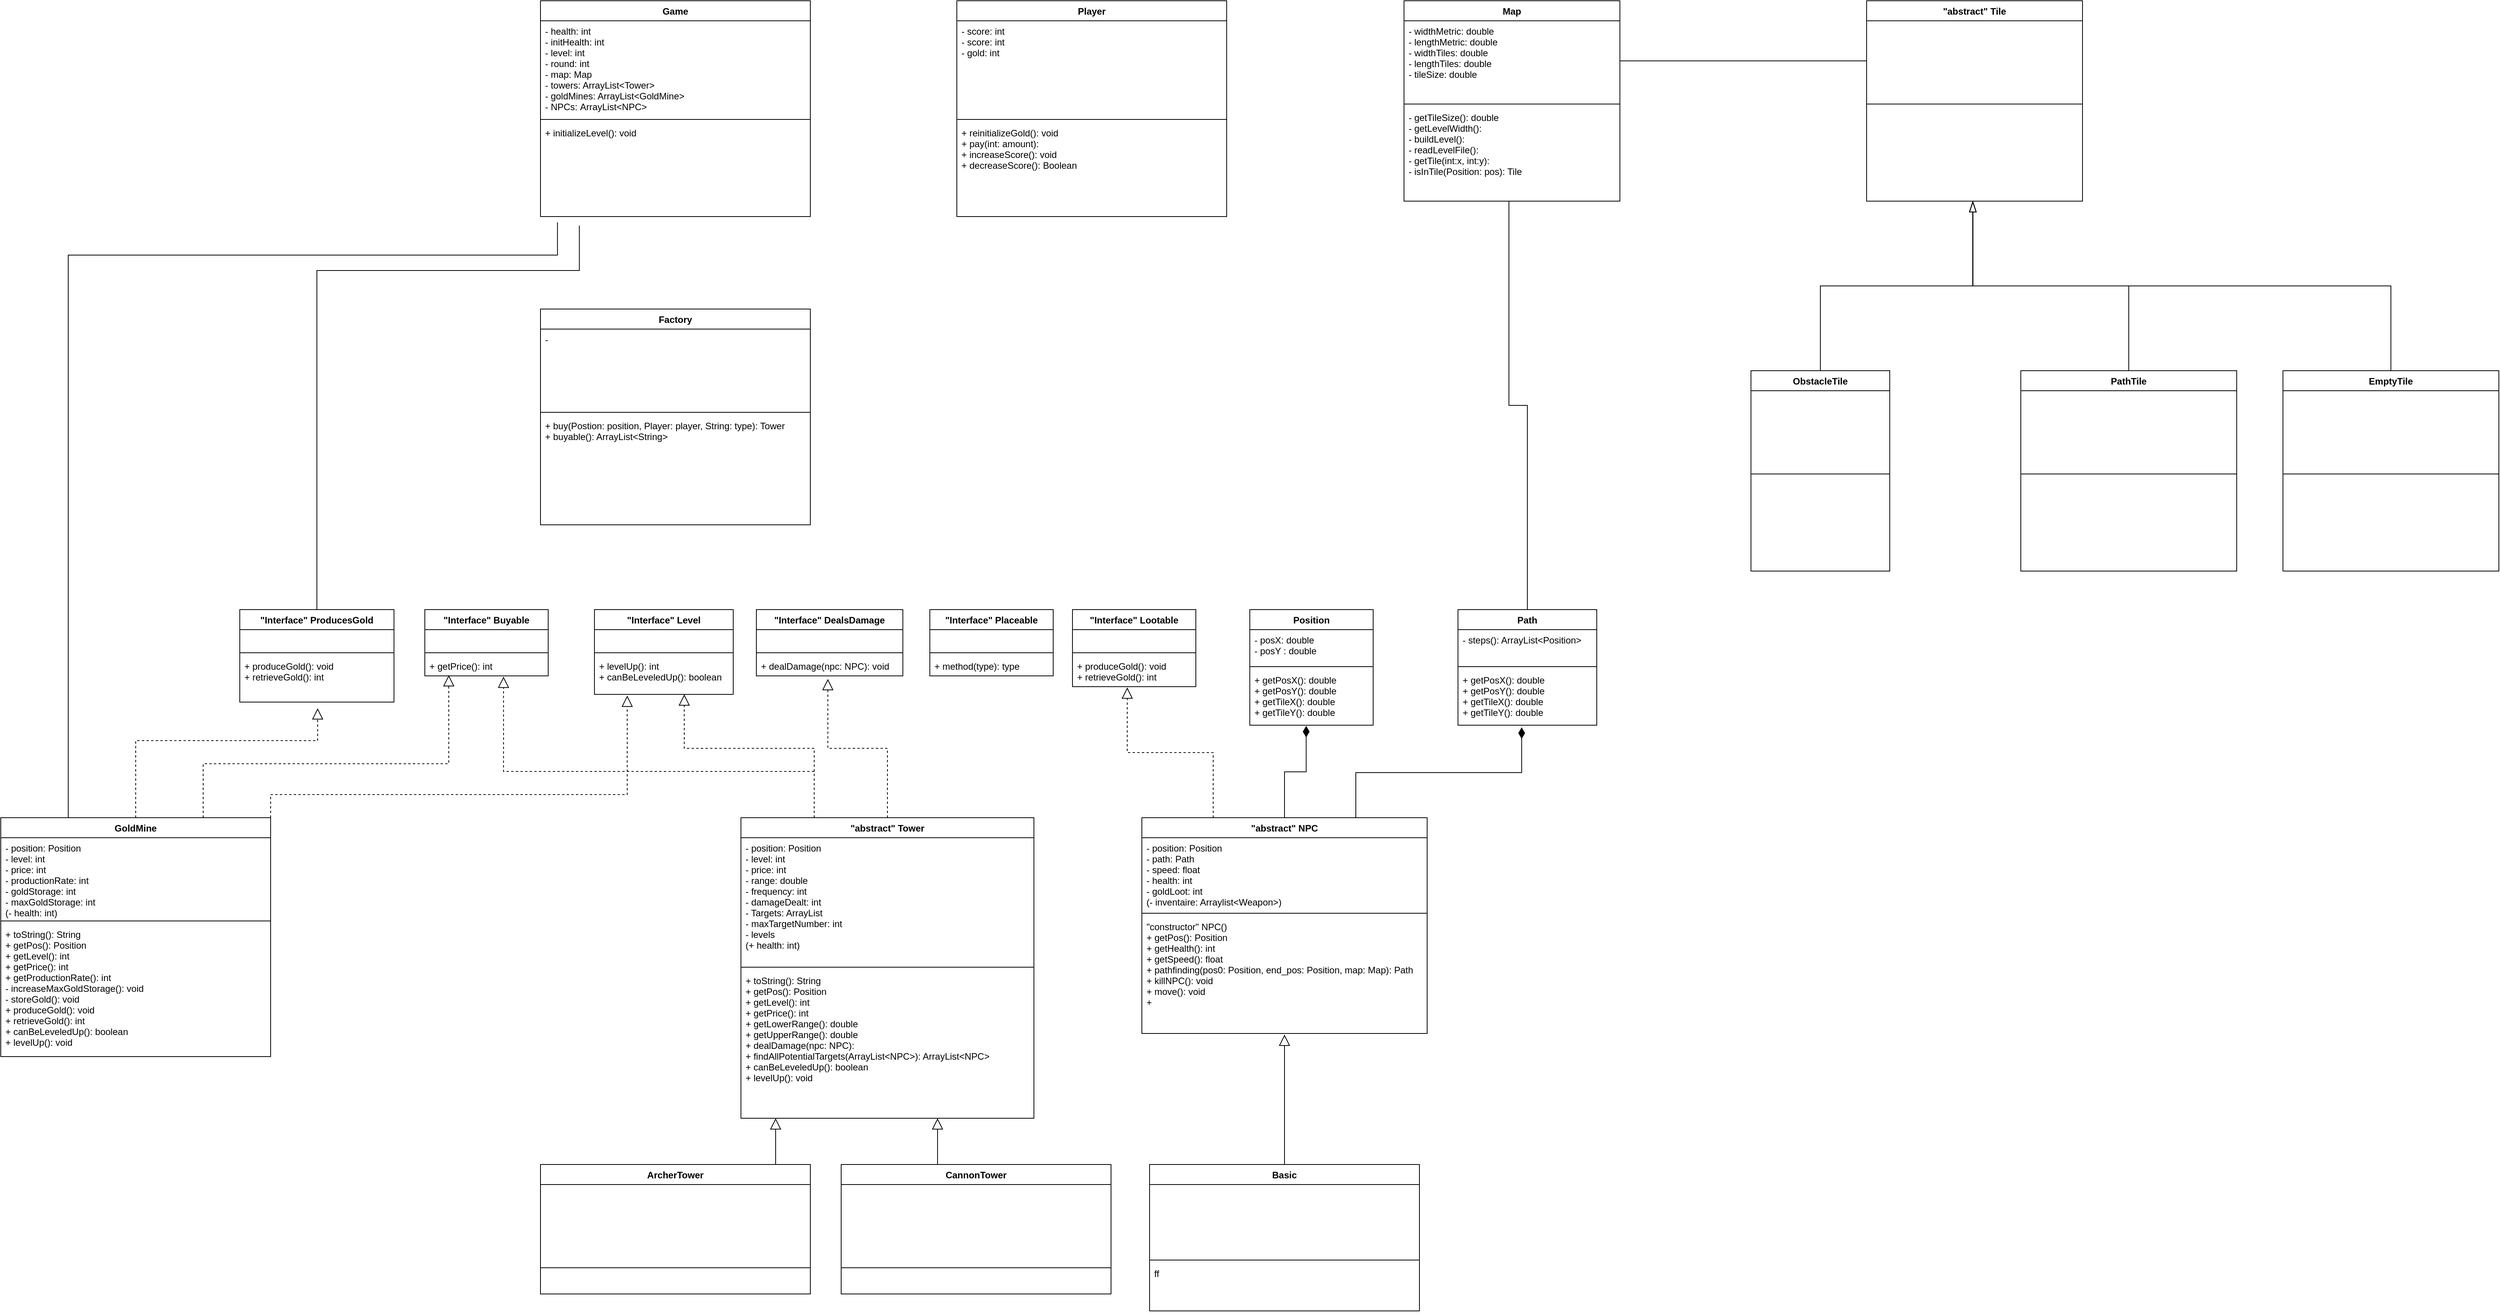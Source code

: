 <mxfile version="12.9.6" type="github">
  <diagram id="NNECZiqNOSkTc29g-7aL" name="Page-1">
    <mxGraphModel dx="2617" dy="2123" grid="1" gridSize="10" guides="1" tooltips="1" connect="1" arrows="1" fold="1" page="0" pageScale="1" pageWidth="827" pageHeight="1169" math="0" shadow="0">
      <root>
        <mxCell id="0" />
        <mxCell id="1" parent="0" />
        <mxCell id="-blke6RGVs8M9DFogeQN-33" style="edgeStyle=elbowEdgeStyle;rounded=0;orthogonalLoop=1;jettySize=auto;html=1;exitX=0.75;exitY=0;exitDx=0;exitDy=0;entryX=0.459;entryY=1.038;entryDx=0;entryDy=0;endArrow=diamondThin;endFill=1;endSize=12;startSize=12;elbow=vertical;entryPerimeter=0;" parent="1" source="-blke6RGVs8M9DFogeQN-1" target="-blke6RGVs8M9DFogeQN-32" edge="1">
          <mxGeometry relative="1" as="geometry" />
        </mxCell>
        <mxCell id="-blke6RGVs8M9DFogeQN-45" value="" style="endArrow=block;html=1;exitX=0.5;exitY=0;exitDx=0;exitDy=0;entryX=0.5;entryY=1.01;entryDx=0;entryDy=0;entryPerimeter=0;endFill=0;edgeStyle=elbowEdgeStyle;elbow=vertical;endSize=12;" parent="1" source="-blke6RGVs8M9DFogeQN-35" target="-blke6RGVs8M9DFogeQN-4" edge="1">
          <mxGeometry width="50" height="50" relative="1" as="geometry">
            <mxPoint x="400" y="320" as="sourcePoint" />
            <mxPoint x="450" y="270" as="targetPoint" />
          </mxGeometry>
        </mxCell>
        <mxCell id="4bugIhrhgZ2t9Fx5-nUz-19" value="" style="endArrow=diamondThin;html=1;entryX=0.457;entryY=1.012;entryDx=0;entryDy=0;endFill=1;entryPerimeter=0;exitX=0.5;exitY=0;exitDx=0;exitDy=0;endSize=12;edgeStyle=elbowEdgeStyle;elbow=vertical;startSize=12;rounded=0;" edge="1" parent="1" source="-blke6RGVs8M9DFogeQN-1" target="-blke6RGVs8M9DFogeQN-28">
          <mxGeometry width="50" height="50" relative="1" as="geometry">
            <mxPoint x="490" y="60" as="sourcePoint" />
            <mxPoint x="800" y="84" as="targetPoint" />
          </mxGeometry>
        </mxCell>
        <mxCell id="4bugIhrhgZ2t9Fx5-nUz-33" value="" style="edgeStyle=elbowEdgeStyle;rounded=0;orthogonalLoop=1;jettySize=auto;html=1;endArrow=none;endFill=0;startArrow=block;startFill=0;endSize=12;startSize=12;" edge="1" parent="1" source="4bugIhrhgZ2t9Fx5-nUz-23" target="4bugIhrhgZ2t9Fx5-nUz-29">
          <mxGeometry relative="1" as="geometry" />
        </mxCell>
        <mxCell id="4bugIhrhgZ2t9Fx5-nUz-38" value="" style="edgeStyle=elbowEdgeStyle;rounded=0;orthogonalLoop=1;jettySize=auto;html=1;startArrow=block;startFill=0;endArrow=none;endFill=0;endSize=12;startSize=12;" edge="1" parent="1" source="4bugIhrhgZ2t9Fx5-nUz-23" target="4bugIhrhgZ2t9Fx5-nUz-34">
          <mxGeometry relative="1" as="geometry" />
        </mxCell>
        <mxCell id="4bugIhrhgZ2t9Fx5-nUz-40" style="edgeStyle=elbowEdgeStyle;rounded=0;orthogonalLoop=1;jettySize=auto;html=1;entryX=0.5;entryY=0;entryDx=0;entryDy=0;startArrow=none;startFill=0;endArrow=none;endFill=0;elbow=vertical;endSize=12;startSize=12;exitX=0.486;exitY=1.002;exitDx=0;exitDy=0;exitPerimeter=0;" edge="1" parent="1" source="4bugIhrhgZ2t9Fx5-nUz-74" target="-blke6RGVs8M9DFogeQN-29">
          <mxGeometry relative="1" as="geometry">
            <mxPoint x="730" y="-106" as="sourcePoint" />
          </mxGeometry>
        </mxCell>
        <mxCell id="4bugIhrhgZ2t9Fx5-nUz-43" style="edgeStyle=elbowEdgeStyle;rounded=0;orthogonalLoop=1;jettySize=auto;html=1;exitX=0.5;exitY=0;exitDx=0;exitDy=0;entryX=0.488;entryY=1.154;entryDx=0;entryDy=0;startArrow=none;startFill=0;endArrow=block;endFill=0;dashed=1;entryPerimeter=0;elbow=vertical;endSize=12;startSize=12;" edge="1" parent="1" source="4bugIhrhgZ2t9Fx5-nUz-23" target="-blke6RGVs8M9DFogeQN-59">
          <mxGeometry relative="1" as="geometry" />
        </mxCell>
        <mxCell id="4bugIhrhgZ2t9Fx5-nUz-50" style="edgeStyle=elbowEdgeStyle;rounded=0;orthogonalLoop=1;jettySize=auto;elbow=vertical;html=1;exitX=0.5;exitY=0;exitDx=0;exitDy=0;entryX=0.505;entryY=1.133;entryDx=0;entryDy=0;entryPerimeter=0;dashed=1;startArrow=none;startFill=0;endArrow=block;endFill=0;endSize=12;" edge="1" parent="1" source="-blke6RGVs8M9DFogeQN-73" target="-blke6RGVs8M9DFogeQN-80">
          <mxGeometry relative="1" as="geometry">
            <Array as="points">
              <mxPoint x="-970" y="-40" />
            </Array>
          </mxGeometry>
        </mxCell>
        <mxCell id="4bugIhrhgZ2t9Fx5-nUz-51" style="edgeStyle=elbowEdgeStyle;rounded=0;orthogonalLoop=1;jettySize=auto;elbow=vertical;html=1;exitX=0.75;exitY=0;exitDx=0;exitDy=0;dashed=1;startArrow=none;startFill=0;endArrow=block;endFill=0;endSize=12;entryX=0.194;entryY=0.962;entryDx=0;entryDy=0;entryPerimeter=0;" edge="1" parent="1" source="-blke6RGVs8M9DFogeQN-73" target="-blke6RGVs8M9DFogeQN-63">
          <mxGeometry relative="1" as="geometry">
            <mxPoint x="-200" y="-25" as="targetPoint" />
            <Array as="points">
              <mxPoint x="-560" y="-10" />
              <mxPoint x="-410" y="-40" />
              <mxPoint x="-200" y="-26" />
            </Array>
          </mxGeometry>
        </mxCell>
        <mxCell id="4bugIhrhgZ2t9Fx5-nUz-52" style="edgeStyle=elbowEdgeStyle;rounded=0;orthogonalLoop=1;jettySize=auto;elbow=vertical;html=1;exitX=0.25;exitY=0;exitDx=0;exitDy=0;entryX=0.444;entryY=1.025;entryDx=0;entryDy=0;entryPerimeter=0;dashed=1;startArrow=none;startFill=0;startSize=12;endArrow=block;endFill=0;endSize=12;strokeWidth=1;" edge="1" parent="1" source="-blke6RGVs8M9DFogeQN-1" target="4bugIhrhgZ2t9Fx5-nUz-4">
          <mxGeometry relative="1" as="geometry" />
        </mxCell>
        <mxCell id="4bugIhrhgZ2t9Fx5-nUz-48" value="" style="endArrow=block;endFill=0;endSize=12;html=1;exitX=0.25;exitY=0;exitDx=0;exitDy=0;entryX=0.638;entryY=1.038;entryDx=0;entryDy=0;entryPerimeter=0;edgeStyle=elbowEdgeStyle;elbow=vertical;rounded=0;dashed=1;strokeWidth=1;" edge="1" parent="1" source="4bugIhrhgZ2t9Fx5-nUz-23" target="-blke6RGVs8M9DFogeQN-63">
          <mxGeometry width="160" relative="1" as="geometry">
            <mxPoint x="-100" y="10" as="sourcePoint" />
            <mxPoint x="3" y="-90" as="targetPoint" />
            <Array as="points">
              <mxPoint x="-240" />
            </Array>
          </mxGeometry>
        </mxCell>
        <mxCell id="-blke6RGVs8M9DFogeQN-25" value="Position" style="swimlane;fontStyle=1;align=center;verticalAlign=top;childLayout=stackLayout;horizontal=1;startSize=26;horizontalStack=0;resizeParent=1;resizeParentMax=0;resizeLast=0;collapsible=1;marginBottom=0;" parent="1" vertex="1">
          <mxGeometry x="440" y="-210" width="160" height="150" as="geometry" />
        </mxCell>
        <mxCell id="-blke6RGVs8M9DFogeQN-26" value="- posX: double&#xa;- posY : double" style="text;strokeColor=none;fillColor=none;align=left;verticalAlign=top;spacingLeft=4;spacingRight=4;overflow=hidden;rotatable=0;points=[[0,0.5],[1,0.5]];portConstraint=eastwest;" parent="-blke6RGVs8M9DFogeQN-25" vertex="1">
          <mxGeometry y="26" width="160" height="44" as="geometry" />
        </mxCell>
        <mxCell id="-blke6RGVs8M9DFogeQN-27" value="" style="line;strokeWidth=1;fillColor=none;align=left;verticalAlign=middle;spacingTop=-1;spacingLeft=3;spacingRight=3;rotatable=0;labelPosition=right;points=[];portConstraint=eastwest;" parent="-blke6RGVs8M9DFogeQN-25" vertex="1">
          <mxGeometry y="70" width="160" height="8" as="geometry" />
        </mxCell>
        <mxCell id="-blke6RGVs8M9DFogeQN-28" value="+ getPosX(): double&#xa;+ getPosY(): double&#xa;+ getTileX(): double&#xa;+ getTileY(): double" style="text;strokeColor=none;fillColor=none;align=left;verticalAlign=top;spacingLeft=4;spacingRight=4;overflow=hidden;rotatable=0;points=[[0,0.5],[1,0.5]];portConstraint=eastwest;" parent="-blke6RGVs8M9DFogeQN-25" vertex="1">
          <mxGeometry y="78" width="160" height="72" as="geometry" />
        </mxCell>
        <mxCell id="4bugIhrhgZ2t9Fx5-nUz-57" style="edgeStyle=elbowEdgeStyle;rounded=0;orthogonalLoop=1;jettySize=auto;elbow=vertical;html=1;exitX=0.25;exitY=0;exitDx=0;exitDy=0;entryX=0.647;entryY=1;entryDx=0;entryDy=0;entryPerimeter=0;dashed=1;startArrow=none;startFill=0;startSize=12;endArrow=block;endFill=0;endSize=12;strokeWidth=1;" edge="1" parent="1" source="4bugIhrhgZ2t9Fx5-nUz-23" target="4bugIhrhgZ2t9Fx5-nUz-56">
          <mxGeometry relative="1" as="geometry">
            <Array as="points">
              <mxPoint x="-250" y="-30" />
              <mxPoint x="-230" y="-50" />
            </Array>
          </mxGeometry>
        </mxCell>
        <mxCell id="4bugIhrhgZ2t9Fx5-nUz-23" value="&quot;abstract&quot; Tower" style="swimlane;fontStyle=1;align=center;verticalAlign=top;childLayout=stackLayout;horizontal=1;startSize=26;horizontalStack=0;resizeParent=1;resizeParentMax=0;resizeLast=0;collapsible=1;marginBottom=0;" vertex="1" parent="1">
          <mxGeometry x="-220" y="60" width="380" height="390" as="geometry" />
        </mxCell>
        <mxCell id="4bugIhrhgZ2t9Fx5-nUz-24" value="- position: Position&#xa;- level: int&#xa;- price: int&#xa;- range: double&#xa;- frequency: int&#xa;- damageDealt: int&#xa;- Targets: ArrayList&#xa;- maxTargetNumber: int&#xa;- levels&#xa;(+ health: int)" style="text;strokeColor=none;fillColor=none;align=left;verticalAlign=top;spacingLeft=4;spacingRight=4;overflow=hidden;rotatable=0;points=[[0,0.5],[1,0.5]];portConstraint=eastwest;" vertex="1" parent="4bugIhrhgZ2t9Fx5-nUz-23">
          <mxGeometry y="26" width="380" height="164" as="geometry" />
        </mxCell>
        <mxCell id="4bugIhrhgZ2t9Fx5-nUz-25" value="" style="line;strokeWidth=1;fillColor=none;align=left;verticalAlign=middle;spacingTop=-1;spacingLeft=3;spacingRight=3;rotatable=0;labelPosition=right;points=[];portConstraint=eastwest;" vertex="1" parent="4bugIhrhgZ2t9Fx5-nUz-23">
          <mxGeometry y="190" width="380" height="8" as="geometry" />
        </mxCell>
        <mxCell id="4bugIhrhgZ2t9Fx5-nUz-26" value="+ toString(): String&#xa;+ getPos(): Position&#xa;+ getLevel(): int&#xa;+ getPrice(): int&#xa;+ getLowerRange(): double&#xa;+ getUpperRange(): double&#xa;+ dealDamage(npc: NPC): &#xa;+ findAllPotentialTargets(ArrayList&lt;NPC&gt;): ArrayList&lt;NPC&gt;&#xa;+ canBeLeveledUp(): boolean&#xa;+ levelUp(): void" style="text;strokeColor=none;fillColor=none;align=left;verticalAlign=top;spacingLeft=4;spacingRight=4;overflow=hidden;rotatable=0;points=[[0,0.5],[1,0.5]];portConstraint=eastwest;" vertex="1" parent="4bugIhrhgZ2t9Fx5-nUz-23">
          <mxGeometry y="198" width="380" height="192" as="geometry" />
        </mxCell>
        <mxCell id="4bugIhrhgZ2t9Fx5-nUz-1" value="&quot;Interface&quot; Lootable" style="swimlane;fontStyle=1;align=center;verticalAlign=top;childLayout=stackLayout;horizontal=1;startSize=26;horizontalStack=0;resizeParent=1;resizeParentMax=0;resizeLast=0;collapsible=1;marginBottom=0;" vertex="1" parent="1">
          <mxGeometry x="210" y="-210" width="160" height="100" as="geometry" />
        </mxCell>
        <mxCell id="4bugIhrhgZ2t9Fx5-nUz-2" value=" " style="text;strokeColor=none;fillColor=none;align=left;verticalAlign=top;spacingLeft=4;spacingRight=4;overflow=hidden;rotatable=0;points=[[0,0.5],[1,0.5]];portConstraint=eastwest;" vertex="1" parent="4bugIhrhgZ2t9Fx5-nUz-1">
          <mxGeometry y="26" width="160" height="26" as="geometry" />
        </mxCell>
        <mxCell id="4bugIhrhgZ2t9Fx5-nUz-3" value="" style="line;strokeWidth=1;fillColor=none;align=left;verticalAlign=middle;spacingTop=-1;spacingLeft=3;spacingRight=3;rotatable=0;labelPosition=right;points=[];portConstraint=eastwest;" vertex="1" parent="4bugIhrhgZ2t9Fx5-nUz-1">
          <mxGeometry y="52" width="160" height="8" as="geometry" />
        </mxCell>
        <mxCell id="4bugIhrhgZ2t9Fx5-nUz-4" value="+ produceGold(): void&#xa;+ retrieveGold(): int" style="text;strokeColor=none;fillColor=none;align=left;verticalAlign=top;spacingLeft=4;spacingRight=4;overflow=hidden;rotatable=0;points=[[0,0.5],[1,0.5]];portConstraint=eastwest;" vertex="1" parent="4bugIhrhgZ2t9Fx5-nUz-1">
          <mxGeometry y="60" width="160" height="40" as="geometry" />
        </mxCell>
        <mxCell id="-blke6RGVs8M9DFogeQN-52" value="&quot;Interface&quot; Placeable" style="swimlane;fontStyle=1;align=center;verticalAlign=top;childLayout=stackLayout;horizontal=1;startSize=26;horizontalStack=0;resizeParent=1;resizeParentMax=0;resizeLast=0;collapsible=1;marginBottom=0;" parent="1" vertex="1">
          <mxGeometry x="25" y="-210" width="160" height="86" as="geometry" />
        </mxCell>
        <mxCell id="-blke6RGVs8M9DFogeQN-53" value=" " style="text;strokeColor=none;fillColor=none;align=left;verticalAlign=top;spacingLeft=4;spacingRight=4;overflow=hidden;rotatable=0;points=[[0,0.5],[1,0.5]];portConstraint=eastwest;" parent="-blke6RGVs8M9DFogeQN-52" vertex="1">
          <mxGeometry y="26" width="160" height="26" as="geometry" />
        </mxCell>
        <mxCell id="-blke6RGVs8M9DFogeQN-54" value="" style="line;strokeWidth=1;fillColor=none;align=left;verticalAlign=middle;spacingTop=-1;spacingLeft=3;spacingRight=3;rotatable=0;labelPosition=right;points=[];portConstraint=eastwest;" parent="-blke6RGVs8M9DFogeQN-52" vertex="1">
          <mxGeometry y="52" width="160" height="8" as="geometry" />
        </mxCell>
        <mxCell id="-blke6RGVs8M9DFogeQN-55" value="+ method(type): type" style="text;strokeColor=none;fillColor=none;align=left;verticalAlign=top;spacingLeft=4;spacingRight=4;overflow=hidden;rotatable=0;points=[[0,0.5],[1,0.5]];portConstraint=eastwest;" parent="-blke6RGVs8M9DFogeQN-52" vertex="1">
          <mxGeometry y="60" width="160" height="26" as="geometry" />
        </mxCell>
        <mxCell id="4bugIhrhgZ2t9Fx5-nUz-29" value="ArcherTower" style="swimlane;fontStyle=1;align=center;verticalAlign=top;childLayout=stackLayout;horizontal=1;startSize=26;horizontalStack=0;resizeParent=1;resizeParentMax=0;resizeLast=0;collapsible=1;marginBottom=0;" vertex="1" parent="1">
          <mxGeometry x="-480" y="510" width="350" height="168" as="geometry" />
        </mxCell>
        <mxCell id="4bugIhrhgZ2t9Fx5-nUz-30" value=" " style="text;strokeColor=none;fillColor=none;align=left;verticalAlign=top;spacingLeft=4;spacingRight=4;overflow=hidden;rotatable=0;points=[[0,0.5],[1,0.5]];portConstraint=eastwest;" vertex="1" parent="4bugIhrhgZ2t9Fx5-nUz-29">
          <mxGeometry y="26" width="350" height="104" as="geometry" />
        </mxCell>
        <mxCell id="4bugIhrhgZ2t9Fx5-nUz-31" value="" style="line;strokeWidth=1;fillColor=none;align=left;verticalAlign=middle;spacingTop=-1;spacingLeft=3;spacingRight=3;rotatable=0;labelPosition=right;points=[];portConstraint=eastwest;" vertex="1" parent="4bugIhrhgZ2t9Fx5-nUz-29">
          <mxGeometry y="130" width="350" height="8" as="geometry" />
        </mxCell>
        <mxCell id="4bugIhrhgZ2t9Fx5-nUz-32" value=" " style="text;strokeColor=none;fillColor=none;align=left;verticalAlign=top;spacingLeft=4;spacingRight=4;overflow=hidden;rotatable=0;points=[[0,0.5],[1,0.5]];portConstraint=eastwest;" vertex="1" parent="4bugIhrhgZ2t9Fx5-nUz-29">
          <mxGeometry y="138" width="350" height="30" as="geometry" />
        </mxCell>
        <mxCell id="4bugIhrhgZ2t9Fx5-nUz-34" value="CannonTower" style="swimlane;fontStyle=1;align=center;verticalAlign=top;childLayout=stackLayout;horizontal=1;startSize=26;horizontalStack=0;resizeParent=1;resizeParentMax=0;resizeLast=0;collapsible=1;marginBottom=0;" vertex="1" parent="1">
          <mxGeometry x="-90" y="510" width="350" height="168" as="geometry" />
        </mxCell>
        <mxCell id="4bugIhrhgZ2t9Fx5-nUz-35" value=" " style="text;strokeColor=none;fillColor=none;align=left;verticalAlign=top;spacingLeft=4;spacingRight=4;overflow=hidden;rotatable=0;points=[[0,0.5],[1,0.5]];portConstraint=eastwest;" vertex="1" parent="4bugIhrhgZ2t9Fx5-nUz-34">
          <mxGeometry y="26" width="350" height="104" as="geometry" />
        </mxCell>
        <mxCell id="4bugIhrhgZ2t9Fx5-nUz-36" value="" style="line;strokeWidth=1;fillColor=none;align=left;verticalAlign=middle;spacingTop=-1;spacingLeft=3;spacingRight=3;rotatable=0;labelPosition=right;points=[];portConstraint=eastwest;" vertex="1" parent="4bugIhrhgZ2t9Fx5-nUz-34">
          <mxGeometry y="130" width="350" height="8" as="geometry" />
        </mxCell>
        <mxCell id="4bugIhrhgZ2t9Fx5-nUz-37" value=" " style="text;strokeColor=none;fillColor=none;align=left;verticalAlign=top;spacingLeft=4;spacingRight=4;overflow=hidden;rotatable=0;points=[[0,0.5],[1,0.5]];portConstraint=eastwest;" vertex="1" parent="4bugIhrhgZ2t9Fx5-nUz-34">
          <mxGeometry y="138" width="350" height="30" as="geometry" />
        </mxCell>
        <mxCell id="4bugIhrhgZ2t9Fx5-nUz-63" style="edgeStyle=elbowEdgeStyle;rounded=0;orthogonalLoop=1;jettySize=auto;elbow=vertical;html=1;exitX=0.5;exitY=0;exitDx=0;exitDy=0;entryX=0.144;entryY=1.096;entryDx=0;entryDy=0;entryPerimeter=0;startArrow=none;startFill=0;startSize=12;endArrow=none;endFill=0;endSize=12;strokeWidth=1;" edge="1" parent="1" source="-blke6RGVs8M9DFogeQN-77" target="-blke6RGVs8M9DFogeQN-88">
          <mxGeometry relative="1" as="geometry">
            <Array as="points">
              <mxPoint x="-610" y="-650" />
              <mxPoint x="-600" y="-580" />
            </Array>
          </mxGeometry>
        </mxCell>
        <mxCell id="-blke6RGVs8M9DFogeQN-77" value="&quot;Interface&quot; ProducesGold" style="swimlane;fontStyle=1;align=center;verticalAlign=top;childLayout=stackLayout;horizontal=1;startSize=26;horizontalStack=0;resizeParent=1;resizeParentMax=0;resizeLast=0;collapsible=1;marginBottom=0;" parent="1" vertex="1">
          <mxGeometry x="-870" y="-210" width="200" height="120" as="geometry" />
        </mxCell>
        <mxCell id="-blke6RGVs8M9DFogeQN-78" value=" " style="text;strokeColor=none;fillColor=none;align=left;verticalAlign=top;spacingLeft=4;spacingRight=4;overflow=hidden;rotatable=0;points=[[0,0.5],[1,0.5]];portConstraint=eastwest;" parent="-blke6RGVs8M9DFogeQN-77" vertex="1">
          <mxGeometry y="26" width="200" height="26" as="geometry" />
        </mxCell>
        <mxCell id="-blke6RGVs8M9DFogeQN-79" value="" style="line;strokeWidth=1;fillColor=none;align=left;verticalAlign=middle;spacingTop=-1;spacingLeft=3;spacingRight=3;rotatable=0;labelPosition=right;points=[];portConstraint=eastwest;" parent="-blke6RGVs8M9DFogeQN-77" vertex="1">
          <mxGeometry y="52" width="200" height="8" as="geometry" />
        </mxCell>
        <mxCell id="-blke6RGVs8M9DFogeQN-80" value="+ produceGold(): void&#xa;+ retrieveGold(): int" style="text;strokeColor=none;fillColor=none;align=left;verticalAlign=top;spacingLeft=4;spacingRight=4;overflow=hidden;rotatable=0;points=[[0,0.5],[1,0.5]];portConstraint=eastwest;" parent="-blke6RGVs8M9DFogeQN-77" vertex="1">
          <mxGeometry y="60" width="200" height="60" as="geometry" />
        </mxCell>
        <mxCell id="-blke6RGVs8M9DFogeQN-60" value="&quot;Interface&quot; Buyable" style="swimlane;fontStyle=1;align=center;verticalAlign=top;childLayout=stackLayout;horizontal=1;startSize=26;horizontalStack=0;resizeParent=1;resizeParentMax=0;resizeLast=0;collapsible=1;marginBottom=0;" parent="1" vertex="1">
          <mxGeometry x="-630" y="-210" width="160" height="86" as="geometry" />
        </mxCell>
        <mxCell id="-blke6RGVs8M9DFogeQN-61" value=" " style="text;strokeColor=none;fillColor=none;align=left;verticalAlign=top;spacingLeft=4;spacingRight=4;overflow=hidden;rotatable=0;points=[[0,0.5],[1,0.5]];portConstraint=eastwest;" parent="-blke6RGVs8M9DFogeQN-60" vertex="1">
          <mxGeometry y="26" width="160" height="26" as="geometry" />
        </mxCell>
        <mxCell id="-blke6RGVs8M9DFogeQN-62" value="" style="line;strokeWidth=1;fillColor=none;align=left;verticalAlign=middle;spacingTop=-1;spacingLeft=3;spacingRight=3;rotatable=0;labelPosition=right;points=[];portConstraint=eastwest;" parent="-blke6RGVs8M9DFogeQN-60" vertex="1">
          <mxGeometry y="52" width="160" height="8" as="geometry" />
        </mxCell>
        <mxCell id="-blke6RGVs8M9DFogeQN-63" value="+ getPrice(): int" style="text;strokeColor=none;fillColor=none;align=left;verticalAlign=top;spacingLeft=4;spacingRight=4;overflow=hidden;rotatable=0;points=[[0,0.5],[1,0.5]];portConstraint=eastwest;" parent="-blke6RGVs8M9DFogeQN-60" vertex="1">
          <mxGeometry y="60" width="160" height="26" as="geometry" />
        </mxCell>
        <mxCell id="4bugIhrhgZ2t9Fx5-nUz-58" style="edgeStyle=elbowEdgeStyle;rounded=0;orthogonalLoop=1;jettySize=auto;elbow=vertical;html=1;exitX=1;exitY=0;exitDx=0;exitDy=0;entryX=0.236;entryY=1.032;entryDx=0;entryDy=0;entryPerimeter=0;dashed=1;startArrow=none;startFill=0;startSize=12;endArrow=block;endFill=0;endSize=12;strokeWidth=1;" edge="1" parent="1" source="-blke6RGVs8M9DFogeQN-73" target="4bugIhrhgZ2t9Fx5-nUz-56">
          <mxGeometry relative="1" as="geometry">
            <Array as="points">
              <mxPoint x="-460" y="30" />
            </Array>
          </mxGeometry>
        </mxCell>
        <mxCell id="4bugIhrhgZ2t9Fx5-nUz-64" style="edgeStyle=elbowEdgeStyle;rounded=0;orthogonalLoop=1;jettySize=auto;elbow=vertical;html=1;entryX=0.063;entryY=1.061;entryDx=0;entryDy=0;entryPerimeter=0;startArrow=none;startFill=0;startSize=12;endArrow=none;endFill=0;endSize=12;strokeWidth=1;exitX=0.25;exitY=0;exitDx=0;exitDy=0;" edge="1" parent="1" source="-blke6RGVs8M9DFogeQN-73" target="-blke6RGVs8M9DFogeQN-88">
          <mxGeometry relative="1" as="geometry">
            <mxPoint x="-1050" y="50" as="sourcePoint" />
            <Array as="points">
              <mxPoint x="-610" y="-670" />
              <mxPoint x="-610" y="-610" />
              <mxPoint x="-820" y="-380" />
              <mxPoint x="-330" y="-310" />
              <mxPoint x="-360" y="-290" />
              <mxPoint x="-650" y="-240" />
              <mxPoint x="-450" y="-270" />
            </Array>
          </mxGeometry>
        </mxCell>
        <mxCell id="4bugIhrhgZ2t9Fx5-nUz-53" value="&quot;Interface&quot; Level" style="swimlane;fontStyle=1;align=center;verticalAlign=top;childLayout=stackLayout;horizontal=1;startSize=26;horizontalStack=0;resizeParent=1;resizeParentMax=0;resizeLast=0;collapsible=1;marginBottom=0;" vertex="1" parent="1">
          <mxGeometry x="-410" y="-210" width="180" height="110" as="geometry" />
        </mxCell>
        <mxCell id="4bugIhrhgZ2t9Fx5-nUz-54" value=" " style="text;strokeColor=none;fillColor=none;align=left;verticalAlign=top;spacingLeft=4;spacingRight=4;overflow=hidden;rotatable=0;points=[[0,0.5],[1,0.5]];portConstraint=eastwest;" vertex="1" parent="4bugIhrhgZ2t9Fx5-nUz-53">
          <mxGeometry y="26" width="180" height="26" as="geometry" />
        </mxCell>
        <mxCell id="4bugIhrhgZ2t9Fx5-nUz-55" value="" style="line;strokeWidth=1;fillColor=none;align=left;verticalAlign=middle;spacingTop=-1;spacingLeft=3;spacingRight=3;rotatable=0;labelPosition=right;points=[];portConstraint=eastwest;" vertex="1" parent="4bugIhrhgZ2t9Fx5-nUz-53">
          <mxGeometry y="52" width="180" height="8" as="geometry" />
        </mxCell>
        <mxCell id="4bugIhrhgZ2t9Fx5-nUz-56" value="+ levelUp(): int&#xa;+ canBeLeveledUp(): boolean" style="text;strokeColor=none;fillColor=none;align=left;verticalAlign=top;spacingLeft=4;spacingRight=4;overflow=hidden;rotatable=0;points=[[0,0.5],[1,0.5]];portConstraint=eastwest;" vertex="1" parent="4bugIhrhgZ2t9Fx5-nUz-53">
          <mxGeometry y="60" width="180" height="50" as="geometry" />
        </mxCell>
        <mxCell id="-blke6RGVs8M9DFogeQN-73" value="GoldMine" style="swimlane;fontStyle=1;align=center;verticalAlign=top;childLayout=stackLayout;horizontal=1;startSize=26;horizontalStack=0;resizeParent=1;resizeParentMax=0;resizeLast=0;collapsible=1;marginBottom=0;" parent="1" vertex="1">
          <mxGeometry x="-1180" y="60" width="350" height="310" as="geometry" />
        </mxCell>
        <mxCell id="-blke6RGVs8M9DFogeQN-74" value="- position: Position&#xa;- level: int&#xa;- price: int&#xa;- productionRate: int&#xa;- goldStorage: int&#xa;- maxGoldStorage: int&#xa;(- health: int)" style="text;strokeColor=none;fillColor=none;align=left;verticalAlign=top;spacingLeft=4;spacingRight=4;overflow=hidden;rotatable=0;points=[[0,0.5],[1,0.5]];portConstraint=eastwest;" parent="-blke6RGVs8M9DFogeQN-73" vertex="1">
          <mxGeometry y="26" width="350" height="104" as="geometry" />
        </mxCell>
        <mxCell id="-blke6RGVs8M9DFogeQN-75" value="" style="line;strokeWidth=1;fillColor=none;align=left;verticalAlign=middle;spacingTop=-1;spacingLeft=3;spacingRight=3;rotatable=0;labelPosition=right;points=[];portConstraint=eastwest;" parent="-blke6RGVs8M9DFogeQN-73" vertex="1">
          <mxGeometry y="130" width="350" height="8" as="geometry" />
        </mxCell>
        <mxCell id="-blke6RGVs8M9DFogeQN-76" value="+ toString(): String&#xa;+ getPos(): Position&#xa;+ getLevel(): int&#xa;+ getPrice(): int&#xa;+ getProductionRate(): int&#xa;- increaseMaxGoldStorage(): void&#xa;- storeGold(): void&#xa;+ produceGold(): void&#xa;+ retrieveGold(): int&#xa;+ canBeLeveledUp(): boolean&#xa;+ levelUp(): void" style="text;strokeColor=none;fillColor=none;align=left;verticalAlign=top;spacingLeft=4;spacingRight=4;overflow=hidden;rotatable=0;points=[[0,0.5],[1,0.5]];portConstraint=eastwest;" parent="-blke6RGVs8M9DFogeQN-73" vertex="1">
          <mxGeometry y="138" width="350" height="172" as="geometry" />
        </mxCell>
        <mxCell id="-blke6RGVs8M9DFogeQN-1" value="&quot;abstract&quot; NPC" style="swimlane;fontStyle=1;align=center;verticalAlign=top;childLayout=stackLayout;horizontal=1;startSize=26;horizontalStack=0;resizeParent=1;resizeParentMax=0;resizeLast=0;collapsible=1;marginBottom=0;" parent="1" vertex="1">
          <mxGeometry x="300" y="60" width="370" height="280" as="geometry">
            <mxRectangle x="300" y="70" width="120" height="26" as="alternateBounds" />
          </mxGeometry>
        </mxCell>
        <mxCell id="-blke6RGVs8M9DFogeQN-2" value="- position: Position&#xa;- path: Path&#xa;- speed: float&#xa;- health: int&#xa;- goldLoot: int&#xa;(- inventaire: Arraylist&lt;Weapon&gt;)&#xa;" style="text;strokeColor=none;fillColor=none;align=left;verticalAlign=top;spacingLeft=4;spacingRight=4;overflow=hidden;rotatable=0;points=[[0,0.5],[1,0.5]];portConstraint=eastwest;" parent="-blke6RGVs8M9DFogeQN-1" vertex="1">
          <mxGeometry y="26" width="370" height="94" as="geometry" />
        </mxCell>
        <mxCell id="-blke6RGVs8M9DFogeQN-3" value="" style="line;strokeWidth=1;fillColor=none;align=left;verticalAlign=middle;spacingTop=-1;spacingLeft=3;spacingRight=3;rotatable=0;labelPosition=right;points=[];portConstraint=eastwest;" parent="-blke6RGVs8M9DFogeQN-1" vertex="1">
          <mxGeometry y="120" width="370" height="8" as="geometry" />
        </mxCell>
        <mxCell id="-blke6RGVs8M9DFogeQN-4" value="&quot;constructor&quot; NPC()&#xa;+ getPos(): Position&#xa;+ getHealth(): int&#xa;+ getSpeed(): float&#xa;+ pathfinding(pos0: Position, end_pos: Position, map: Map): Path&#xa;+ killNPC(): void&#xa;+ move(): void&#xa;+ " style="text;strokeColor=none;fillColor=none;align=left;verticalAlign=top;spacingLeft=4;spacingRight=4;overflow=hidden;rotatable=0;points=[[0,0.5],[1,0.5]];portConstraint=eastwest;" parent="-blke6RGVs8M9DFogeQN-1" vertex="1">
          <mxGeometry y="128" width="370" height="152" as="geometry" />
        </mxCell>
        <mxCell id="-blke6RGVs8M9DFogeQN-35" value="Basic" style="swimlane;fontStyle=1;align=center;verticalAlign=top;childLayout=stackLayout;horizontal=1;startSize=26;horizontalStack=0;resizeParent=1;resizeParentMax=0;resizeLast=0;collapsible=1;marginBottom=0;" parent="1" vertex="1">
          <mxGeometry x="310" y="510" width="350" height="190" as="geometry" />
        </mxCell>
        <mxCell id="-blke6RGVs8M9DFogeQN-36" value="&#xa;" style="text;strokeColor=none;fillColor=none;align=left;verticalAlign=top;spacingLeft=4;spacingRight=4;overflow=hidden;rotatable=0;points=[[0,0.5],[1,0.5]];portConstraint=eastwest;" parent="-blke6RGVs8M9DFogeQN-35" vertex="1">
          <mxGeometry y="26" width="350" height="94" as="geometry" />
        </mxCell>
        <mxCell id="-blke6RGVs8M9DFogeQN-37" value="" style="line;strokeWidth=1;fillColor=none;align=left;verticalAlign=middle;spacingTop=-1;spacingLeft=3;spacingRight=3;rotatable=0;labelPosition=right;points=[];portConstraint=eastwest;" parent="-blke6RGVs8M9DFogeQN-35" vertex="1">
          <mxGeometry y="120" width="350" height="8" as="geometry" />
        </mxCell>
        <mxCell id="-blke6RGVs8M9DFogeQN-38" value="ff" style="text;strokeColor=none;fillColor=none;align=left;verticalAlign=top;spacingLeft=4;spacingRight=4;overflow=hidden;rotatable=0;points=[[0,0.5],[1,0.5]];portConstraint=eastwest;" parent="-blke6RGVs8M9DFogeQN-35" vertex="1">
          <mxGeometry y="128" width="350" height="62" as="geometry" />
        </mxCell>
        <mxCell id="-blke6RGVs8M9DFogeQN-85" value="Game" style="swimlane;fontStyle=1;align=center;verticalAlign=top;childLayout=stackLayout;horizontal=1;startSize=26;horizontalStack=0;resizeParent=1;resizeParentMax=0;resizeLast=0;collapsible=1;marginBottom=0;" parent="1" vertex="1">
          <mxGeometry x="-480" y="-1000" width="350" height="280" as="geometry" />
        </mxCell>
        <mxCell id="-blke6RGVs8M9DFogeQN-86" value="- health: int&#xa;- initHealth: int&#xa;- level: int&#xa;- round: int&#xa;- map: Map&#xa;- towers: ArrayList&lt;Tower&gt;&#xa;- goldMines: ArrayList&lt;GoldMine&gt;&#xa;- NPCs: ArrayList&lt;NPC&gt;" style="text;strokeColor=none;fillColor=none;align=left;verticalAlign=top;spacingLeft=4;spacingRight=4;overflow=hidden;rotatable=0;points=[[0,0.5],[1,0.5]];portConstraint=eastwest;" parent="-blke6RGVs8M9DFogeQN-85" vertex="1">
          <mxGeometry y="26" width="350" height="124" as="geometry" />
        </mxCell>
        <mxCell id="-blke6RGVs8M9DFogeQN-87" value="" style="line;strokeWidth=1;fillColor=none;align=left;verticalAlign=middle;spacingTop=-1;spacingLeft=3;spacingRight=3;rotatable=0;labelPosition=right;points=[];portConstraint=eastwest;" parent="-blke6RGVs8M9DFogeQN-85" vertex="1">
          <mxGeometry y="150" width="350" height="8" as="geometry" />
        </mxCell>
        <mxCell id="-blke6RGVs8M9DFogeQN-88" value="+ initializeLevel(): void" style="text;strokeColor=none;fillColor=none;align=left;verticalAlign=top;spacingLeft=4;spacingRight=4;overflow=hidden;rotatable=0;points=[[0,0.5],[1,0.5]];portConstraint=eastwest;" parent="-blke6RGVs8M9DFogeQN-85" vertex="1">
          <mxGeometry y="158" width="350" height="122" as="geometry" />
        </mxCell>
        <mxCell id="4bugIhrhgZ2t9Fx5-nUz-67" value="Factory" style="swimlane;fontStyle=1;align=center;verticalAlign=top;childLayout=stackLayout;horizontal=1;startSize=26;horizontalStack=0;resizeParent=1;resizeParentMax=0;resizeLast=0;collapsible=1;marginBottom=0;" vertex="1" parent="1">
          <mxGeometry x="-480" y="-600" width="350" height="280" as="geometry" />
        </mxCell>
        <mxCell id="4bugIhrhgZ2t9Fx5-nUz-68" value="- " style="text;strokeColor=none;fillColor=none;align=left;verticalAlign=top;spacingLeft=4;spacingRight=4;overflow=hidden;rotatable=0;points=[[0,0.5],[1,0.5]];portConstraint=eastwest;" vertex="1" parent="4bugIhrhgZ2t9Fx5-nUz-67">
          <mxGeometry y="26" width="350" height="104" as="geometry" />
        </mxCell>
        <mxCell id="4bugIhrhgZ2t9Fx5-nUz-69" value="" style="line;strokeWidth=1;fillColor=none;align=left;verticalAlign=middle;spacingTop=-1;spacingLeft=3;spacingRight=3;rotatable=0;labelPosition=right;points=[];portConstraint=eastwest;" vertex="1" parent="4bugIhrhgZ2t9Fx5-nUz-67">
          <mxGeometry y="130" width="350" height="8" as="geometry" />
        </mxCell>
        <mxCell id="4bugIhrhgZ2t9Fx5-nUz-70" value="+ buy(Postion: position, Player: player, String: type): Tower&#xa;+ buyable(): ArrayList&lt;String&gt;" style="text;strokeColor=none;fillColor=none;align=left;verticalAlign=top;spacingLeft=4;spacingRight=4;overflow=hidden;rotatable=0;points=[[0,0.5],[1,0.5]];portConstraint=eastwest;" vertex="1" parent="4bugIhrhgZ2t9Fx5-nUz-67">
          <mxGeometry y="138" width="350" height="142" as="geometry" />
        </mxCell>
        <mxCell id="4bugIhrhgZ2t9Fx5-nUz-59" value="Player" style="swimlane;fontStyle=1;align=center;verticalAlign=top;childLayout=stackLayout;horizontal=1;startSize=26;horizontalStack=0;resizeParent=1;resizeParentMax=0;resizeLast=0;collapsible=1;marginBottom=0;" vertex="1" parent="1">
          <mxGeometry x="60" y="-1000" width="350" height="280" as="geometry" />
        </mxCell>
        <mxCell id="4bugIhrhgZ2t9Fx5-nUz-60" value="- score: int&#xa;- score: int&#xa;- gold: int" style="text;strokeColor=none;fillColor=none;align=left;verticalAlign=top;spacingLeft=4;spacingRight=4;overflow=hidden;rotatable=0;points=[[0,0.5],[1,0.5]];portConstraint=eastwest;" vertex="1" parent="4bugIhrhgZ2t9Fx5-nUz-59">
          <mxGeometry y="26" width="350" height="124" as="geometry" />
        </mxCell>
        <mxCell id="4bugIhrhgZ2t9Fx5-nUz-61" value="" style="line;strokeWidth=1;fillColor=none;align=left;verticalAlign=middle;spacingTop=-1;spacingLeft=3;spacingRight=3;rotatable=0;labelPosition=right;points=[];portConstraint=eastwest;" vertex="1" parent="4bugIhrhgZ2t9Fx5-nUz-59">
          <mxGeometry y="150" width="350" height="8" as="geometry" />
        </mxCell>
        <mxCell id="4bugIhrhgZ2t9Fx5-nUz-62" value="+ reinitializeGold(): void&#xa;+ pay(int: amount): &#xa;+ increaseScore(): void&#xa;+ decreaseScore(): Boolean" style="text;strokeColor=none;fillColor=none;align=left;verticalAlign=top;spacingLeft=4;spacingRight=4;overflow=hidden;rotatable=0;points=[[0,0.5],[1,0.5]];portConstraint=eastwest;" vertex="1" parent="4bugIhrhgZ2t9Fx5-nUz-59">
          <mxGeometry y="158" width="350" height="122" as="geometry" />
        </mxCell>
        <mxCell id="-blke6RGVs8M9DFogeQN-29" value="Path" style="swimlane;fontStyle=1;align=center;verticalAlign=top;childLayout=stackLayout;horizontal=1;startSize=26;horizontalStack=0;resizeParent=1;resizeParentMax=0;resizeLast=0;collapsible=1;marginBottom=0;" parent="1" vertex="1">
          <mxGeometry x="710" y="-210" width="180" height="150" as="geometry" />
        </mxCell>
        <mxCell id="-blke6RGVs8M9DFogeQN-30" value="- steps(): ArrayList&lt;Position&gt;" style="text;strokeColor=none;fillColor=none;align=left;verticalAlign=top;spacingLeft=4;spacingRight=4;overflow=hidden;rotatable=0;points=[[0,0.5],[1,0.5]];portConstraint=eastwest;" parent="-blke6RGVs8M9DFogeQN-29" vertex="1">
          <mxGeometry y="26" width="180" height="44" as="geometry" />
        </mxCell>
        <mxCell id="-blke6RGVs8M9DFogeQN-31" value="" style="line;strokeWidth=1;fillColor=none;align=left;verticalAlign=middle;spacingTop=-1;spacingLeft=3;spacingRight=3;rotatable=0;labelPosition=right;points=[];portConstraint=eastwest;" parent="-blke6RGVs8M9DFogeQN-29" vertex="1">
          <mxGeometry y="70" width="180" height="8" as="geometry" />
        </mxCell>
        <mxCell id="-blke6RGVs8M9DFogeQN-32" value="+ getPosX(): double&#xa;+ getPosY(): double&#xa;+ getTileX(): double&#xa;+ getTileY(): double" style="text;strokeColor=none;fillColor=none;align=left;verticalAlign=top;spacingLeft=4;spacingRight=4;overflow=hidden;rotatable=0;points=[[0,0.5],[1,0.5]];portConstraint=eastwest;" parent="-blke6RGVs8M9DFogeQN-29" vertex="1">
          <mxGeometry y="78" width="180" height="72" as="geometry" />
        </mxCell>
        <mxCell id="-blke6RGVs8M9DFogeQN-56" value="&quot;Interface&quot; DealsDamage" style="swimlane;fontStyle=1;align=center;verticalAlign=top;childLayout=stackLayout;horizontal=1;startSize=26;horizontalStack=0;resizeParent=1;resizeParentMax=0;resizeLast=0;collapsible=1;marginBottom=0;" parent="1" vertex="1">
          <mxGeometry x="-200" y="-210" width="190" height="86" as="geometry" />
        </mxCell>
        <mxCell id="-blke6RGVs8M9DFogeQN-57" value=" " style="text;strokeColor=none;fillColor=none;align=left;verticalAlign=top;spacingLeft=4;spacingRight=4;overflow=hidden;rotatable=0;points=[[0,0.5],[1,0.5]];portConstraint=eastwest;" parent="-blke6RGVs8M9DFogeQN-56" vertex="1">
          <mxGeometry y="26" width="190" height="26" as="geometry" />
        </mxCell>
        <mxCell id="-blke6RGVs8M9DFogeQN-58" value="" style="line;strokeWidth=1;fillColor=none;align=left;verticalAlign=middle;spacingTop=-1;spacingLeft=3;spacingRight=3;rotatable=0;labelPosition=right;points=[];portConstraint=eastwest;" parent="-blke6RGVs8M9DFogeQN-56" vertex="1">
          <mxGeometry y="52" width="190" height="8" as="geometry" />
        </mxCell>
        <mxCell id="-blke6RGVs8M9DFogeQN-59" value="+ dealDamage(npc: NPC): void" style="text;strokeColor=none;fillColor=none;align=left;verticalAlign=top;spacingLeft=4;spacingRight=4;overflow=hidden;rotatable=0;points=[[0,0.5],[1,0.5]];portConstraint=eastwest;" parent="-blke6RGVs8M9DFogeQN-56" vertex="1">
          <mxGeometry y="60" width="190" height="26" as="geometry" />
        </mxCell>
        <mxCell id="4bugIhrhgZ2t9Fx5-nUz-71" value="Map" style="swimlane;fontStyle=1;align=center;verticalAlign=top;childLayout=stackLayout;horizontal=1;startSize=26;horizontalStack=0;resizeParent=1;resizeParentMax=0;resizeLast=0;collapsible=1;marginBottom=0;" vertex="1" parent="1">
          <mxGeometry x="640" y="-1000" width="280" height="260" as="geometry" />
        </mxCell>
        <mxCell id="4bugIhrhgZ2t9Fx5-nUz-72" value="- widthMetric: double&#xa;- lengthMetric: double&#xa;- widthTiles: double&#xa;- lengthTiles: double&#xa;- tileSize: double" style="text;strokeColor=none;fillColor=none;align=left;verticalAlign=top;spacingLeft=4;spacingRight=4;overflow=hidden;rotatable=0;points=[[0,0.5],[1,0.5]];portConstraint=eastwest;" vertex="1" parent="4bugIhrhgZ2t9Fx5-nUz-71">
          <mxGeometry y="26" width="280" height="104" as="geometry" />
        </mxCell>
        <mxCell id="4bugIhrhgZ2t9Fx5-nUz-73" value="" style="line;strokeWidth=1;fillColor=none;align=left;verticalAlign=middle;spacingTop=-1;spacingLeft=3;spacingRight=3;rotatable=0;labelPosition=right;points=[];portConstraint=eastwest;" vertex="1" parent="4bugIhrhgZ2t9Fx5-nUz-71">
          <mxGeometry y="130" width="280" height="8" as="geometry" />
        </mxCell>
        <mxCell id="4bugIhrhgZ2t9Fx5-nUz-74" value="- getTileSize(): double&#xa;- getLevelWidth():&#xa;- buildLevel(): &#xa;- readLevelFile(): &#xa;- getTile(int:x, int:y):&#xa;- isInTile(Position: pos): Tile" style="text;strokeColor=none;fillColor=none;align=left;verticalAlign=top;spacingLeft=4;spacingRight=4;overflow=hidden;rotatable=0;points=[[0,0.5],[1,0.5]];portConstraint=eastwest;" vertex="1" parent="4bugIhrhgZ2t9Fx5-nUz-71">
          <mxGeometry y="138" width="280" height="122" as="geometry" />
        </mxCell>
        <mxCell id="4bugIhrhgZ2t9Fx5-nUz-92" style="edgeStyle=elbowEdgeStyle;rounded=0;orthogonalLoop=1;jettySize=auto;elbow=vertical;html=1;exitX=0.5;exitY=0;exitDx=0;exitDy=0;startArrow=none;startFill=0;startSize=12;endArrow=blockThin;endFill=0;endSize=12;strokeWidth=1;entryX=0.492;entryY=1;entryDx=0;entryDy=0;entryPerimeter=0;" edge="1" parent="1" source="4bugIhrhgZ2t9Fx5-nUz-79" target="4bugIhrhgZ2t9Fx5-nUz-78">
          <mxGeometry relative="1" as="geometry">
            <mxPoint x="1590.333" y="-990" as="targetPoint" />
          </mxGeometry>
        </mxCell>
        <mxCell id="4bugIhrhgZ2t9Fx5-nUz-91" style="edgeStyle=elbowEdgeStyle;rounded=0;orthogonalLoop=1;jettySize=auto;elbow=vertical;html=1;exitX=0.5;exitY=0;exitDx=0;exitDy=0;startArrow=none;startFill=0;startSize=12;endArrow=blockThin;endFill=0;endSize=12;strokeWidth=1;entryX=0.492;entryY=0.999;entryDx=0;entryDy=0;entryPerimeter=0;" edge="1" parent="1" source="4bugIhrhgZ2t9Fx5-nUz-83" target="4bugIhrhgZ2t9Fx5-nUz-78">
          <mxGeometry relative="1" as="geometry">
            <mxPoint x="1600" y="-989" as="targetPoint" />
          </mxGeometry>
        </mxCell>
        <mxCell id="4bugIhrhgZ2t9Fx5-nUz-93" style="edgeStyle=elbowEdgeStyle;rounded=0;orthogonalLoop=1;jettySize=auto;elbow=vertical;html=1;exitX=0.5;exitY=0;exitDx=0;exitDy=0;startArrow=none;startFill=0;startSize=12;endArrow=blockThin;endFill=0;endSize=12;strokeWidth=1;entryX=0.492;entryY=0.999;entryDx=0;entryDy=0;entryPerimeter=0;" edge="1" parent="1" source="4bugIhrhgZ2t9Fx5-nUz-87" target="4bugIhrhgZ2t9Fx5-nUz-78">
          <mxGeometry relative="1" as="geometry">
            <mxPoint x="1590" y="-990" as="targetPoint" />
          </mxGeometry>
        </mxCell>
        <mxCell id="4bugIhrhgZ2t9Fx5-nUz-83" value="ObstacleTile" style="swimlane;fontStyle=1;align=center;verticalAlign=top;childLayout=stackLayout;horizontal=1;startSize=26;horizontalStack=0;resizeParent=1;resizeParentMax=0;resizeLast=0;collapsible=1;marginBottom=0;" vertex="1" parent="1">
          <mxGeometry x="1090" y="-520" width="180" height="260" as="geometry" />
        </mxCell>
        <mxCell id="4bugIhrhgZ2t9Fx5-nUz-84" value=" " style="text;strokeColor=none;fillColor=none;align=left;verticalAlign=top;spacingLeft=4;spacingRight=4;overflow=hidden;rotatable=0;points=[[0,0.5],[1,0.5]];portConstraint=eastwest;" vertex="1" parent="4bugIhrhgZ2t9Fx5-nUz-83">
          <mxGeometry y="26" width="180" height="104" as="geometry" />
        </mxCell>
        <mxCell id="4bugIhrhgZ2t9Fx5-nUz-85" value="" style="line;strokeWidth=1;fillColor=none;align=left;verticalAlign=middle;spacingTop=-1;spacingLeft=3;spacingRight=3;rotatable=0;labelPosition=right;points=[];portConstraint=eastwest;" vertex="1" parent="4bugIhrhgZ2t9Fx5-nUz-83">
          <mxGeometry y="130" width="180" height="8" as="geometry" />
        </mxCell>
        <mxCell id="4bugIhrhgZ2t9Fx5-nUz-86" value=" " style="text;strokeColor=none;fillColor=none;align=left;verticalAlign=top;spacingLeft=4;spacingRight=4;overflow=hidden;rotatable=0;points=[[0,0.5],[1,0.5]];portConstraint=eastwest;" vertex="1" parent="4bugIhrhgZ2t9Fx5-nUz-83">
          <mxGeometry y="138" width="180" height="122" as="geometry" />
        </mxCell>
        <mxCell id="4bugIhrhgZ2t9Fx5-nUz-79" value="PathTile" style="swimlane;fontStyle=1;align=center;verticalAlign=top;childLayout=stackLayout;horizontal=1;startSize=26;horizontalStack=0;resizeParent=1;resizeParentMax=0;resizeLast=0;collapsible=1;marginBottom=0;" vertex="1" parent="1">
          <mxGeometry x="1440" y="-520" width="280" height="260" as="geometry" />
        </mxCell>
        <mxCell id="4bugIhrhgZ2t9Fx5-nUz-80" value=" " style="text;strokeColor=none;fillColor=none;align=left;verticalAlign=top;spacingLeft=4;spacingRight=4;overflow=hidden;rotatable=0;points=[[0,0.5],[1,0.5]];portConstraint=eastwest;" vertex="1" parent="4bugIhrhgZ2t9Fx5-nUz-79">
          <mxGeometry y="26" width="280" height="104" as="geometry" />
        </mxCell>
        <mxCell id="4bugIhrhgZ2t9Fx5-nUz-81" value="" style="line;strokeWidth=1;fillColor=none;align=left;verticalAlign=middle;spacingTop=-1;spacingLeft=3;spacingRight=3;rotatable=0;labelPosition=right;points=[];portConstraint=eastwest;" vertex="1" parent="4bugIhrhgZ2t9Fx5-nUz-79">
          <mxGeometry y="130" width="280" height="8" as="geometry" />
        </mxCell>
        <mxCell id="4bugIhrhgZ2t9Fx5-nUz-82" value=" " style="text;strokeColor=none;fillColor=none;align=left;verticalAlign=top;spacingLeft=4;spacingRight=4;overflow=hidden;rotatable=0;points=[[0,0.5],[1,0.5]];portConstraint=eastwest;" vertex="1" parent="4bugIhrhgZ2t9Fx5-nUz-79">
          <mxGeometry y="138" width="280" height="122" as="geometry" />
        </mxCell>
        <mxCell id="4bugIhrhgZ2t9Fx5-nUz-87" value="EmptyTile" style="swimlane;fontStyle=1;align=center;verticalAlign=top;childLayout=stackLayout;horizontal=1;startSize=26;horizontalStack=0;resizeParent=1;resizeParentMax=0;resizeLast=0;collapsible=1;marginBottom=0;" vertex="1" parent="1">
          <mxGeometry x="1780" y="-520" width="280" height="260" as="geometry" />
        </mxCell>
        <mxCell id="4bugIhrhgZ2t9Fx5-nUz-88" value=" " style="text;strokeColor=none;fillColor=none;align=left;verticalAlign=top;spacingLeft=4;spacingRight=4;overflow=hidden;rotatable=0;points=[[0,0.5],[1,0.5]];portConstraint=eastwest;" vertex="1" parent="4bugIhrhgZ2t9Fx5-nUz-87">
          <mxGeometry y="26" width="280" height="104" as="geometry" />
        </mxCell>
        <mxCell id="4bugIhrhgZ2t9Fx5-nUz-89" value="" style="line;strokeWidth=1;fillColor=none;align=left;verticalAlign=middle;spacingTop=-1;spacingLeft=3;spacingRight=3;rotatable=0;labelPosition=right;points=[];portConstraint=eastwest;" vertex="1" parent="4bugIhrhgZ2t9Fx5-nUz-87">
          <mxGeometry y="130" width="280" height="8" as="geometry" />
        </mxCell>
        <mxCell id="4bugIhrhgZ2t9Fx5-nUz-90" value=" " style="text;strokeColor=none;fillColor=none;align=left;verticalAlign=top;spacingLeft=4;spacingRight=4;overflow=hidden;rotatable=0;points=[[0,0.5],[1,0.5]];portConstraint=eastwest;" vertex="1" parent="4bugIhrhgZ2t9Fx5-nUz-87">
          <mxGeometry y="138" width="280" height="122" as="geometry" />
        </mxCell>
        <mxCell id="4bugIhrhgZ2t9Fx5-nUz-75" value="&quot;abstract&quot; Tile" style="swimlane;fontStyle=1;align=center;verticalAlign=top;childLayout=stackLayout;horizontal=1;startSize=26;horizontalStack=0;resizeParent=1;resizeParentMax=0;resizeLast=0;collapsible=1;marginBottom=0;" vertex="1" parent="1">
          <mxGeometry x="1240" y="-1000" width="280" height="260" as="geometry" />
        </mxCell>
        <mxCell id="4bugIhrhgZ2t9Fx5-nUz-76" value=" " style="text;strokeColor=none;fillColor=none;align=left;verticalAlign=top;spacingLeft=4;spacingRight=4;overflow=hidden;rotatable=0;points=[[0,0.5],[1,0.5]];portConstraint=eastwest;" vertex="1" parent="4bugIhrhgZ2t9Fx5-nUz-75">
          <mxGeometry y="26" width="280" height="104" as="geometry" />
        </mxCell>
        <mxCell id="4bugIhrhgZ2t9Fx5-nUz-77" value="" style="line;strokeWidth=1;fillColor=none;align=left;verticalAlign=middle;spacingTop=-1;spacingLeft=3;spacingRight=3;rotatable=0;labelPosition=right;points=[];portConstraint=eastwest;" vertex="1" parent="4bugIhrhgZ2t9Fx5-nUz-75">
          <mxGeometry y="130" width="280" height="8" as="geometry" />
        </mxCell>
        <mxCell id="4bugIhrhgZ2t9Fx5-nUz-78" value=" " style="text;strokeColor=none;fillColor=none;align=left;verticalAlign=top;spacingLeft=4;spacingRight=4;overflow=hidden;rotatable=0;points=[[0,0.5],[1,0.5]];portConstraint=eastwest;" vertex="1" parent="4bugIhrhgZ2t9Fx5-nUz-75">
          <mxGeometry y="138" width="280" height="122" as="geometry" />
        </mxCell>
        <mxCell id="4bugIhrhgZ2t9Fx5-nUz-94" style="edgeStyle=elbowEdgeStyle;rounded=0;orthogonalLoop=1;jettySize=auto;elbow=vertical;html=1;exitX=1;exitY=0.5;exitDx=0;exitDy=0;entryX=0;entryY=0.5;entryDx=0;entryDy=0;startArrow=none;startFill=0;startSize=12;endArrow=none;endFill=0;endSize=12;strokeWidth=1;" edge="1" parent="1" source="4bugIhrhgZ2t9Fx5-nUz-72" target="4bugIhrhgZ2t9Fx5-nUz-76">
          <mxGeometry relative="1" as="geometry" />
        </mxCell>
      </root>
    </mxGraphModel>
  </diagram>
</mxfile>
